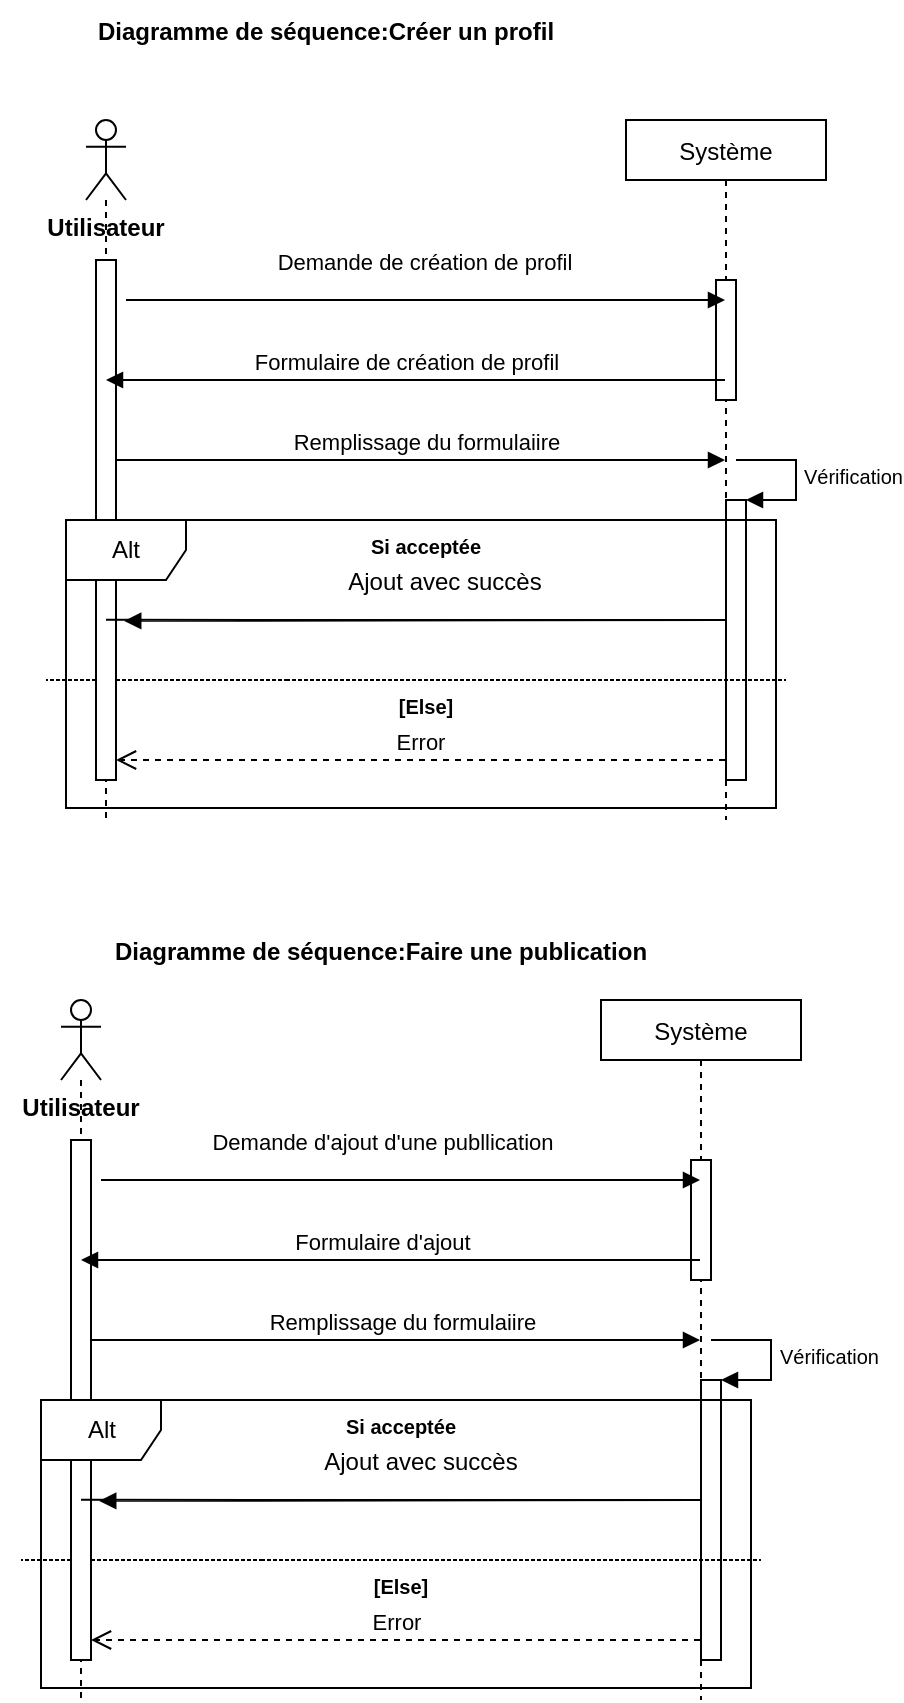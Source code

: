 <mxfile version="20.8.11" type="github">
  <diagram id="kgpKYQtTHZ0yAKxKKP6v" name="Page-1">
    <mxGraphModel dx="1035" dy="532" grid="1" gridSize="10" guides="1" tooltips="1" connect="1" arrows="1" fold="1" page="1" pageScale="1" pageWidth="850" pageHeight="1100" math="0" shadow="0">
      <root>
        <mxCell id="0" />
        <mxCell id="1" parent="0" />
        <mxCell id="3nuBFxr9cyL0pnOWT2aG-5" value="Système" style="shape=umlLifeline;perimeter=lifelinePerimeter;container=1;collapsible=0;recursiveResize=0;rounded=0;shadow=0;strokeWidth=1;size=30;" parent="1" vertex="1">
          <mxGeometry x="430" y="80" width="100" height="350" as="geometry" />
        </mxCell>
        <mxCell id="3nuBFxr9cyL0pnOWT2aG-6" value="" style="points=[];perimeter=orthogonalPerimeter;rounded=0;shadow=0;strokeWidth=1;" parent="3nuBFxr9cyL0pnOWT2aG-5" vertex="1">
          <mxGeometry x="45" y="80" width="10" height="60" as="geometry" />
        </mxCell>
        <mxCell id="TaP7yl51FJC6QyZu4GvL-30" value="" style="html=1;points=[];perimeter=orthogonalPerimeter;fontSize=10;" vertex="1" parent="3nuBFxr9cyL0pnOWT2aG-5">
          <mxGeometry x="50" y="190" width="10" height="140" as="geometry" />
        </mxCell>
        <mxCell id="TaP7yl51FJC6QyZu4GvL-31" value="Vérification" style="edgeStyle=orthogonalEdgeStyle;html=1;align=left;spacingLeft=2;endArrow=block;rounded=0;entryX=1;entryY=0;fontSize=10;" edge="1" target="TaP7yl51FJC6QyZu4GvL-30" parent="3nuBFxr9cyL0pnOWT2aG-5">
          <mxGeometry relative="1" as="geometry">
            <mxPoint x="55" y="170" as="sourcePoint" />
            <Array as="points">
              <mxPoint x="85" y="170" />
            </Array>
          </mxGeometry>
        </mxCell>
        <mxCell id="TaP7yl51FJC6QyZu4GvL-13" value="" style="endArrow=none;html=1;rounded=0;dashed=1;dashPattern=1 2;" edge="1" parent="3nuBFxr9cyL0pnOWT2aG-5">
          <mxGeometry relative="1" as="geometry">
            <mxPoint x="-170" y="280" as="sourcePoint" />
            <mxPoint x="-170" y="280" as="targetPoint" />
            <Array as="points">
              <mxPoint x="-290" y="280" />
              <mxPoint x="80" y="280" />
            </Array>
          </mxGeometry>
        </mxCell>
        <mxCell id="6mwQGDtURPr-O4ymDeJ_-5" value="" style="shape=umlLifeline;participant=umlActor;perimeter=lifelinePerimeter;whiteSpace=wrap;html=1;container=1;collapsible=0;recursiveResize=0;verticalAlign=top;spacingTop=36;outlineConnect=0;" parent="1" vertex="1">
          <mxGeometry x="160" y="80" width="20" height="350" as="geometry" />
        </mxCell>
        <mxCell id="6mwQGDtURPr-O4ymDeJ_-4" value="" style="html=1;points=[];perimeter=orthogonalPerimeter;" parent="6mwQGDtURPr-O4ymDeJ_-5" vertex="1">
          <mxGeometry x="5" y="70" width="10" height="260" as="geometry" />
        </mxCell>
        <UserObject label="Demande de création de profil" tooltip="" id="6mwQGDtURPr-O4ymDeJ_-10">
          <mxCell style="html=1;verticalAlign=bottom;endArrow=block;rounded=0;" parent="6mwQGDtURPr-O4ymDeJ_-5" target="3nuBFxr9cyL0pnOWT2aG-5" edge="1">
            <mxGeometry x="0.002" y="10" width="80" relative="1" as="geometry">
              <mxPoint x="20" y="90" as="sourcePoint" />
              <mxPoint x="90" y="90" as="targetPoint" />
              <mxPoint x="-1" as="offset" />
            </mxGeometry>
          </mxCell>
        </UserObject>
        <mxCell id="TaP7yl51FJC6QyZu4GvL-32" value="&lt;font style=&quot;font-size: 12px;&quot;&gt;Ajout avec succès&lt;/font&gt;" style="html=1;verticalAlign=bottom;endArrow=block;rounded=0;fontSize=10;entryX=1.412;entryY=0.694;entryDx=0;entryDy=0;entryPerimeter=0;exitX=0.5;exitY=0.692;exitDx=0;exitDy=0;exitPerimeter=0;" edge="1" parent="6mwQGDtURPr-O4ymDeJ_-5" source="6mwQGDtURPr-O4ymDeJ_-4" target="6mwQGDtURPr-O4ymDeJ_-4">
          <mxGeometry x="-0.443" y="10" width="80" relative="1" as="geometry">
            <mxPoint x="20" y="250" as="sourcePoint" />
            <mxPoint x="480" y="230" as="targetPoint" />
            <Array as="points">
              <mxPoint x="320" y="250" />
            </Array>
            <mxPoint x="-1" as="offset" />
          </mxGeometry>
        </mxCell>
        <mxCell id="6mwQGDtURPr-O4ymDeJ_-16" value="Formulaire de création de profil" style="html=1;verticalAlign=bottom;endArrow=block;rounded=0;" parent="1" source="6mwQGDtURPr-O4ymDeJ_-4" target="3nuBFxr9cyL0pnOWT2aG-5" edge="1">
          <mxGeometry x="-0.048" y="40" width="80" relative="1" as="geometry">
            <mxPoint x="170" y="210" as="sourcePoint" />
            <mxPoint x="250" y="210" as="targetPoint" />
            <Array as="points">
              <mxPoint x="340" y="250" />
              <mxPoint x="380" y="250" />
              <mxPoint x="430" y="250" />
            </Array>
            <mxPoint as="offset" />
          </mxGeometry>
        </mxCell>
        <mxCell id="6mwQGDtURPr-O4ymDeJ_-18" value="Remplissage du formulaiire" style="html=1;verticalAlign=bottom;endArrow=block;rounded=0;" parent="1" source="3nuBFxr9cyL0pnOWT2aG-5" target="6mwQGDtURPr-O4ymDeJ_-5" edge="1">
          <mxGeometry x="-0.035" y="40" width="80" relative="1" as="geometry">
            <mxPoint x="280" y="220" as="sourcePoint" />
            <mxPoint x="360" y="220" as="targetPoint" />
            <Array as="points">
              <mxPoint x="240" y="210" />
            </Array>
            <mxPoint as="offset" />
          </mxGeometry>
        </mxCell>
        <mxCell id="TaP7yl51FJC6QyZu4GvL-2" value="Error" style="html=1;verticalAlign=bottom;endArrow=open;dashed=1;endSize=8;rounded=0;" edge="1" parent="1" source="3nuBFxr9cyL0pnOWT2aG-5" target="6mwQGDtURPr-O4ymDeJ_-4">
          <mxGeometry relative="1" as="geometry">
            <mxPoint x="460" y="240" as="sourcePoint" />
            <mxPoint x="180" y="350" as="targetPoint" />
            <Array as="points">
              <mxPoint x="420" y="400" />
              <mxPoint x="400" y="400" />
              <mxPoint x="340" y="400" />
              <mxPoint x="290" y="400" />
              <mxPoint x="190" y="400" />
            </Array>
          </mxGeometry>
        </mxCell>
        <mxCell id="TaP7yl51FJC6QyZu4GvL-8" value="Si acceptée" style="text;align=center;fontStyle=1;verticalAlign=middle;spacingLeft=3;spacingRight=3;strokeColor=none;rotatable=0;points=[[0,0.5],[1,0.5]];portConstraint=eastwest;fontSize=10;" vertex="1" parent="1">
          <mxGeometry x="295" y="280" width="70" height="26" as="geometry" />
        </mxCell>
        <mxCell id="TaP7yl51FJC6QyZu4GvL-15" value="[Else]" style="text;align=center;fontStyle=1;verticalAlign=middle;spacingLeft=3;spacingRight=3;strokeColor=none;rotatable=0;points=[[0,0.5],[1,0.5]];portConstraint=eastwest;fontSize=10;" vertex="1" parent="1">
          <mxGeometry x="290" y="360" width="80" height="26" as="geometry" />
        </mxCell>
        <mxCell id="TaP7yl51FJC6QyZu4GvL-7" value="Alt" style="shape=umlFrame;whiteSpace=wrap;html=1;" vertex="1" parent="1">
          <mxGeometry x="150" y="280" width="355" height="144" as="geometry" />
        </mxCell>
        <mxCell id="TaP7yl51FJC6QyZu4GvL-33" value="Système" style="shape=umlLifeline;perimeter=lifelinePerimeter;container=1;collapsible=0;recursiveResize=0;rounded=0;shadow=0;strokeWidth=1;size=30;" vertex="1" parent="1">
          <mxGeometry x="417.5" y="520" width="100" height="350" as="geometry" />
        </mxCell>
        <mxCell id="TaP7yl51FJC6QyZu4GvL-34" value="" style="points=[];perimeter=orthogonalPerimeter;rounded=0;shadow=0;strokeWidth=1;" vertex="1" parent="TaP7yl51FJC6QyZu4GvL-33">
          <mxGeometry x="45" y="80" width="10" height="60" as="geometry" />
        </mxCell>
        <mxCell id="TaP7yl51FJC6QyZu4GvL-35" value="" style="html=1;points=[];perimeter=orthogonalPerimeter;fontSize=10;" vertex="1" parent="TaP7yl51FJC6QyZu4GvL-33">
          <mxGeometry x="50" y="190" width="10" height="140" as="geometry" />
        </mxCell>
        <mxCell id="TaP7yl51FJC6QyZu4GvL-36" value="Vérification" style="edgeStyle=orthogonalEdgeStyle;html=1;align=left;spacingLeft=2;endArrow=block;rounded=0;entryX=1;entryY=0;fontSize=10;" edge="1" parent="TaP7yl51FJC6QyZu4GvL-33" target="TaP7yl51FJC6QyZu4GvL-35">
          <mxGeometry relative="1" as="geometry">
            <mxPoint x="55" y="170" as="sourcePoint" />
            <Array as="points">
              <mxPoint x="85" y="170" />
            </Array>
          </mxGeometry>
        </mxCell>
        <mxCell id="TaP7yl51FJC6QyZu4GvL-37" value="" style="endArrow=none;html=1;rounded=0;dashed=1;dashPattern=1 2;" edge="1" parent="TaP7yl51FJC6QyZu4GvL-33">
          <mxGeometry relative="1" as="geometry">
            <mxPoint x="-170" y="280" as="sourcePoint" />
            <mxPoint x="-170" y="280" as="targetPoint" />
            <Array as="points">
              <mxPoint x="-290" y="280" />
              <mxPoint x="80" y="280" />
            </Array>
          </mxGeometry>
        </mxCell>
        <mxCell id="TaP7yl51FJC6QyZu4GvL-38" value="" style="shape=umlLifeline;participant=umlActor;perimeter=lifelinePerimeter;whiteSpace=wrap;html=1;container=1;collapsible=0;recursiveResize=0;verticalAlign=top;spacingTop=36;outlineConnect=0;" vertex="1" parent="1">
          <mxGeometry x="147.5" y="520" width="20" height="350" as="geometry" />
        </mxCell>
        <mxCell id="TaP7yl51FJC6QyZu4GvL-39" value="" style="html=1;points=[];perimeter=orthogonalPerimeter;" vertex="1" parent="TaP7yl51FJC6QyZu4GvL-38">
          <mxGeometry x="5" y="70" width="10" height="260" as="geometry" />
        </mxCell>
        <UserObject label="Demande d&#39;ajout d&#39;une publlication" tooltip="" id="TaP7yl51FJC6QyZu4GvL-40">
          <mxCell style="html=1;verticalAlign=bottom;endArrow=block;rounded=0;" edge="1" parent="TaP7yl51FJC6QyZu4GvL-38" target="TaP7yl51FJC6QyZu4GvL-33">
            <mxGeometry x="-0.065" y="10" width="80" relative="1" as="geometry">
              <mxPoint x="20" y="90" as="sourcePoint" />
              <mxPoint x="90" y="90" as="targetPoint" />
              <mxPoint as="offset" />
            </mxGeometry>
          </mxCell>
        </UserObject>
        <mxCell id="TaP7yl51FJC6QyZu4GvL-41" value="&lt;font style=&quot;font-size: 12px;&quot;&gt;Ajout avec succès&lt;/font&gt;" style="html=1;verticalAlign=bottom;endArrow=block;rounded=0;fontSize=10;entryX=1.412;entryY=0.694;entryDx=0;entryDy=0;entryPerimeter=0;exitX=0.5;exitY=0.692;exitDx=0;exitDy=0;exitPerimeter=0;" edge="1" parent="TaP7yl51FJC6QyZu4GvL-38" source="TaP7yl51FJC6QyZu4GvL-39" target="TaP7yl51FJC6QyZu4GvL-39">
          <mxGeometry x="-0.443" y="10" width="80" relative="1" as="geometry">
            <mxPoint x="20" y="250" as="sourcePoint" />
            <mxPoint x="480" y="230" as="targetPoint" />
            <Array as="points">
              <mxPoint x="320" y="250" />
            </Array>
            <mxPoint x="-1" as="offset" />
          </mxGeometry>
        </mxCell>
        <mxCell id="TaP7yl51FJC6QyZu4GvL-42" value="Formulaire d&#39;ajout" style="html=1;verticalAlign=bottom;endArrow=block;rounded=0;" edge="1" parent="1" source="TaP7yl51FJC6QyZu4GvL-39" target="TaP7yl51FJC6QyZu4GvL-33">
          <mxGeometry x="-0.048" y="40" width="80" relative="1" as="geometry">
            <mxPoint x="157.5" y="650" as="sourcePoint" />
            <mxPoint x="237.5" y="650" as="targetPoint" />
            <Array as="points">
              <mxPoint x="327.5" y="690" />
              <mxPoint x="367.5" y="690" />
              <mxPoint x="417.5" y="690" />
            </Array>
            <mxPoint as="offset" />
          </mxGeometry>
        </mxCell>
        <mxCell id="TaP7yl51FJC6QyZu4GvL-43" value="Remplissage du formulaiire" style="html=1;verticalAlign=bottom;endArrow=block;rounded=0;" edge="1" parent="1" source="TaP7yl51FJC6QyZu4GvL-33" target="TaP7yl51FJC6QyZu4GvL-38">
          <mxGeometry x="-0.035" y="40" width="80" relative="1" as="geometry">
            <mxPoint x="267.5" y="660" as="sourcePoint" />
            <mxPoint x="347.5" y="660" as="targetPoint" />
            <Array as="points">
              <mxPoint x="227.5" y="650" />
            </Array>
            <mxPoint as="offset" />
          </mxGeometry>
        </mxCell>
        <mxCell id="TaP7yl51FJC6QyZu4GvL-44" value="Error" style="html=1;verticalAlign=bottom;endArrow=open;dashed=1;endSize=8;rounded=0;" edge="1" parent="1" source="TaP7yl51FJC6QyZu4GvL-33" target="TaP7yl51FJC6QyZu4GvL-39">
          <mxGeometry relative="1" as="geometry">
            <mxPoint x="447.5" y="680" as="sourcePoint" />
            <mxPoint x="167.5" y="790" as="targetPoint" />
            <Array as="points">
              <mxPoint x="407.5" y="840" />
              <mxPoint x="387.5" y="840" />
              <mxPoint x="327.5" y="840" />
              <mxPoint x="277.5" y="840" />
              <mxPoint x="177.5" y="840" />
            </Array>
          </mxGeometry>
        </mxCell>
        <mxCell id="TaP7yl51FJC6QyZu4GvL-45" value="Si acceptée" style="text;align=center;fontStyle=1;verticalAlign=middle;spacingLeft=3;spacingRight=3;strokeColor=none;rotatable=0;points=[[0,0.5],[1,0.5]];portConstraint=eastwest;fontSize=10;" vertex="1" parent="1">
          <mxGeometry x="282.5" y="720" width="70" height="26" as="geometry" />
        </mxCell>
        <mxCell id="TaP7yl51FJC6QyZu4GvL-46" value="[Else]" style="text;align=center;fontStyle=1;verticalAlign=middle;spacingLeft=3;spacingRight=3;strokeColor=none;rotatable=0;points=[[0,0.5],[1,0.5]];portConstraint=eastwest;fontSize=10;" vertex="1" parent="1">
          <mxGeometry x="277.5" y="800" width="80" height="26" as="geometry" />
        </mxCell>
        <mxCell id="TaP7yl51FJC6QyZu4GvL-47" value="Alt" style="shape=umlFrame;whiteSpace=wrap;html=1;" vertex="1" parent="1">
          <mxGeometry x="137.5" y="720" width="355" height="144" as="geometry" />
        </mxCell>
        <mxCell id="TaP7yl51FJC6QyZu4GvL-48" value="Utilisateur" style="text;align=center;fontStyle=1;verticalAlign=middle;spacingLeft=3;spacingRight=3;strokeColor=none;rotatable=0;points=[[0,0.5],[1,0.5]];portConstraint=eastwest;fontSize=12;" vertex="1" parent="1">
          <mxGeometry x="130" y="120" width="80" height="26" as="geometry" />
        </mxCell>
        <mxCell id="TaP7yl51FJC6QyZu4GvL-49" value="Utilisateur" style="text;align=center;fontStyle=1;verticalAlign=middle;spacingLeft=3;spacingRight=3;strokeColor=none;rotatable=0;points=[[0,0.5],[1,0.5]];portConstraint=eastwest;fontSize=12;" vertex="1" parent="1">
          <mxGeometry x="117.5" y="560" width="80" height="26" as="geometry" />
        </mxCell>
        <mxCell id="TaP7yl51FJC6QyZu4GvL-50" value="Diagramme de séquence:Créer un profil" style="text;align=center;fontStyle=1;verticalAlign=middle;spacingLeft=3;spacingRight=3;strokeColor=none;rotatable=0;points=[[0,0.5],[1,0.5]];portConstraint=eastwest;fontSize=12;" vertex="1" parent="1">
          <mxGeometry x="230" y="20" width="100" height="30" as="geometry" />
        </mxCell>
        <mxCell id="TaP7yl51FJC6QyZu4GvL-52" value="Diagramme de séquence:Faire une publication" style="text;align=center;fontStyle=1;verticalAlign=middle;spacingLeft=3;spacingRight=3;strokeColor=none;rotatable=0;points=[[0,0.5],[1,0.5]];portConstraint=eastwest;fontSize=12;" vertex="1" parent="1">
          <mxGeometry x="257.5" y="480" width="100" height="30" as="geometry" />
        </mxCell>
      </root>
    </mxGraphModel>
  </diagram>
</mxfile>
